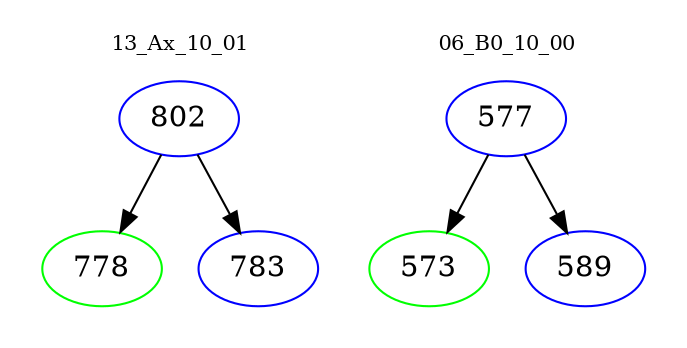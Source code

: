 digraph{
subgraph cluster_0 {
color = white
label = "13_Ax_10_01";
fontsize=10;
T0_802 [label="802", color="blue"]
T0_802 -> T0_778 [color="black"]
T0_778 [label="778", color="green"]
T0_802 -> T0_783 [color="black"]
T0_783 [label="783", color="blue"]
}
subgraph cluster_1 {
color = white
label = "06_B0_10_00";
fontsize=10;
T1_577 [label="577", color="blue"]
T1_577 -> T1_573 [color="black"]
T1_573 [label="573", color="green"]
T1_577 -> T1_589 [color="black"]
T1_589 [label="589", color="blue"]
}
}
